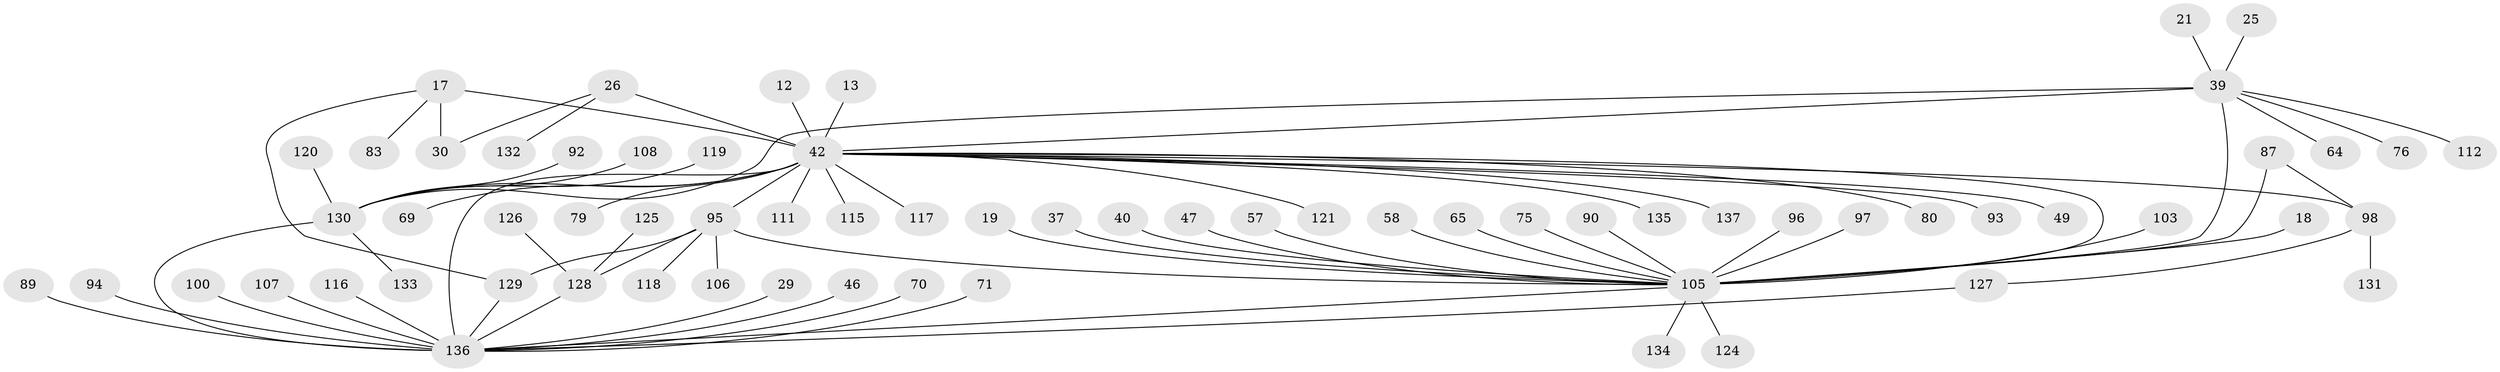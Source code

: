 // original degree distribution, {16: 0.0072992700729927005, 20: 0.0072992700729927005, 10: 0.014598540145985401, 4: 0.058394160583941604, 9: 0.014598540145985401, 3: 0.08029197080291971, 8: 0.021897810218978103, 6: 0.021897810218978103, 1: 0.5255474452554745, 11: 0.0072992700729927005, 5: 0.029197080291970802, 7: 0.014598540145985401, 2: 0.19708029197080293}
// Generated by graph-tools (version 1.1) at 2025/51/03/04/25 21:51:19]
// undirected, 68 vertices, 78 edges
graph export_dot {
graph [start="1"]
  node [color=gray90,style=filled];
  12;
  13;
  17;
  18;
  19;
  21;
  25;
  26;
  29;
  30;
  37;
  39 [super="+5"];
  40;
  42 [super="+9+15"];
  46;
  47;
  49;
  57;
  58;
  64 [super="+23+27"];
  65;
  69;
  70;
  71;
  75 [super="+8+55"];
  76;
  79;
  80;
  83;
  87;
  89;
  90;
  92;
  93;
  94;
  95 [super="+22+52+20"];
  96;
  97;
  98 [super="+10"];
  100;
  103;
  105 [super="+53+104+102"];
  106;
  107;
  108 [super="+99"];
  111;
  112;
  115;
  116;
  117;
  118;
  119 [super="+74"];
  120;
  121;
  124 [super="+110"];
  125;
  126;
  127;
  128 [super="+81+85+91"];
  129 [super="+86+51+123+114+62+54+84+109"];
  130 [super="+32+35+82+122+41+68+73+77"];
  131 [super="+44"];
  132;
  133;
  134;
  135;
  136 [super="+101+88+50+66"];
  137 [super="+113"];
  12 -- 42;
  13 -- 42;
  17 -- 30;
  17 -- 83;
  17 -- 129;
  17 -- 42 [weight=2];
  18 -- 105;
  19 -- 105;
  21 -- 39;
  25 -- 39;
  26 -- 30;
  26 -- 132;
  26 -- 42 [weight=2];
  29 -- 136;
  37 -- 105;
  39 -- 112;
  39 -- 76;
  39 -- 42 [weight=2];
  39 -- 64;
  39 -- 130 [weight=2];
  39 -- 105 [weight=4];
  40 -- 105;
  42 -- 95 [weight=3];
  42 -- 115;
  42 -- 117;
  42 -- 69;
  42 -- 135;
  42 -- 79;
  42 -- 80;
  42 -- 93;
  42 -- 111;
  42 -- 49;
  42 -- 121;
  42 -- 136 [weight=8];
  42 -- 130 [weight=2];
  42 -- 105 [weight=5];
  42 -- 137;
  42 -- 98 [weight=2];
  46 -- 136;
  47 -- 105;
  57 -- 105;
  58 -- 105;
  65 -- 105;
  70 -- 136;
  71 -- 136;
  75 -- 105;
  87 -- 105;
  87 -- 98;
  89 -- 136;
  90 -- 105;
  92 -- 130;
  94 -- 136;
  95 -- 106;
  95 -- 118;
  95 -- 129;
  95 -- 105 [weight=3];
  95 -- 128;
  96 -- 105;
  97 -- 105;
  98 -- 131;
  98 -- 127;
  100 -- 136;
  103 -- 105;
  105 -- 134;
  105 -- 136 [weight=2];
  105 -- 124;
  107 -- 136;
  108 -- 130;
  116 -- 136;
  119 -- 130;
  120 -- 130;
  125 -- 128;
  126 -- 128;
  127 -- 136;
  128 -- 136 [weight=2];
  129 -- 136;
  130 -- 133;
  130 -- 136;
}
